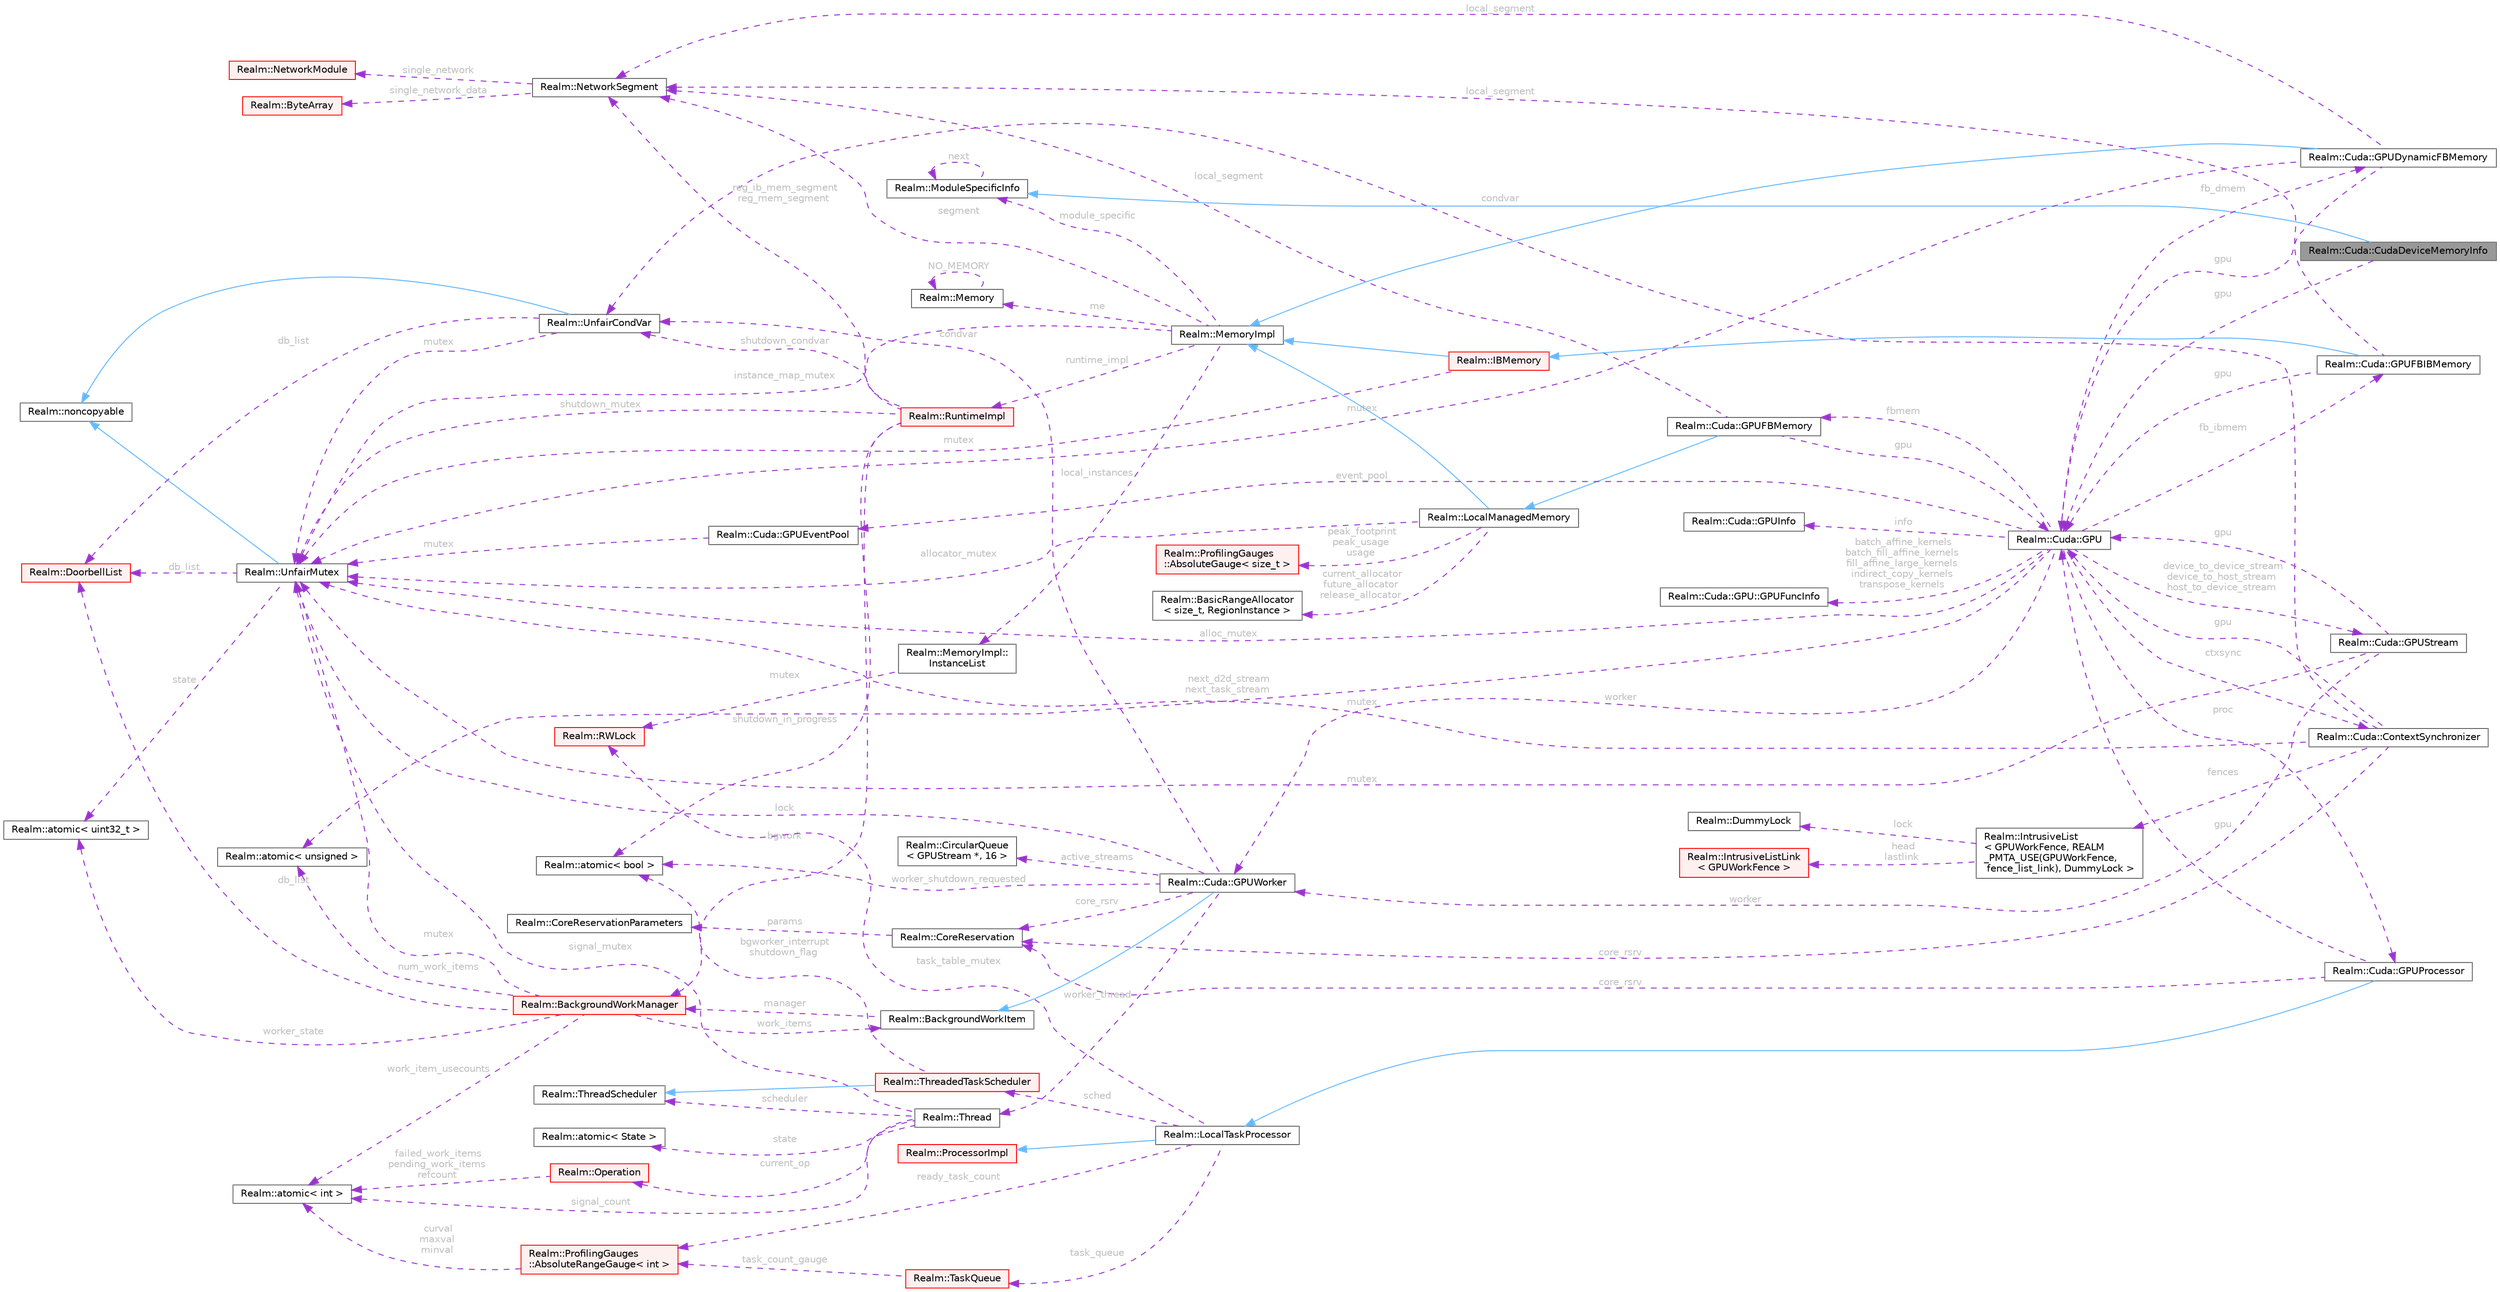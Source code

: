 digraph "Realm::Cuda::CudaDeviceMemoryInfo"
{
 // LATEX_PDF_SIZE
  bgcolor="transparent";
  edge [fontname=Helvetica,fontsize=10,labelfontname=Helvetica,labelfontsize=10];
  node [fontname=Helvetica,fontsize=10,shape=box,height=0.2,width=0.4];
  rankdir="LR";
  Node1 [id="Node000001",label="Realm::Cuda::CudaDeviceMemoryInfo",height=0.2,width=0.4,color="gray40", fillcolor="grey60", style="filled", fontcolor="black",tooltip=" "];
  Node2 -> Node1 [id="edge1_Node000001_Node000002",dir="back",color="steelblue1",style="solid",tooltip=" "];
  Node2 [id="Node000002",label="Realm::ModuleSpecificInfo",height=0.2,width=0.4,color="gray40", fillcolor="white", style="filled",URL="$classRealm_1_1ModuleSpecificInfo.html",tooltip=" "];
  Node2 -> Node2 [id="edge2_Node000002_Node000002",dir="back",color="darkorchid3",style="dashed",tooltip=" ",label=" next",fontcolor="grey" ];
  Node3 -> Node1 [id="edge3_Node000001_Node000003",dir="back",color="darkorchid3",style="dashed",tooltip=" ",label=" gpu",fontcolor="grey" ];
  Node3 [id="Node000003",label="Realm::Cuda::GPU",height=0.2,width=0.4,color="gray40", fillcolor="white", style="filled",URL="$classRealm_1_1Cuda_1_1GPU.html",tooltip=" "];
  Node4 -> Node3 [id="edge4_Node000003_Node000004",dir="back",color="darkorchid3",style="dashed",tooltip=" ",label=" ctxsync",fontcolor="grey" ];
  Node4 [id="Node000004",label="Realm::Cuda::ContextSynchronizer",height=0.2,width=0.4,color="gray40", fillcolor="white", style="filled",URL="$classRealm_1_1Cuda_1_1ContextSynchronizer.html",tooltip=" "];
  Node3 -> Node4 [id="edge5_Node000004_Node000003",dir="back",color="darkorchid3",style="dashed",tooltip=" ",label=" gpu",fontcolor="grey" ];
  Node5 -> Node4 [id="edge6_Node000004_Node000005",dir="back",color="darkorchid3",style="dashed",tooltip=" ",label=" mutex",fontcolor="grey" ];
  Node5 [id="Node000005",label="Realm::UnfairMutex",height=0.2,width=0.4,color="gray40", fillcolor="white", style="filled",URL="$classRealm_1_1UnfairMutex.html",tooltip=" "];
  Node6 -> Node5 [id="edge7_Node000005_Node000006",dir="back",color="steelblue1",style="solid",tooltip=" "];
  Node6 [id="Node000006",label="Realm::noncopyable",height=0.2,width=0.4,color="gray40", fillcolor="white", style="filled",URL="$classRealm_1_1noncopyable.html",tooltip=" "];
  Node7 -> Node5 [id="edge8_Node000005_Node000007",dir="back",color="darkorchid3",style="dashed",tooltip=" ",label=" state",fontcolor="grey" ];
  Node7 [id="Node000007",label="Realm::atomic\< uint32_t \>",height=0.2,width=0.4,color="gray40", fillcolor="white", style="filled",URL="$classRealm_1_1atomic.html",tooltip=" "];
  Node8 -> Node5 [id="edge9_Node000005_Node000008",dir="back",color="darkorchid3",style="dashed",tooltip=" ",label=" db_list",fontcolor="grey" ];
  Node8 [id="Node000008",label="Realm::DoorbellList",height=0.2,width=0.4,color="red", fillcolor="#FFF0F0", style="filled",URL="$classRealm_1_1DoorbellList.html",tooltip=" "];
  Node10 -> Node4 [id="edge10_Node000004_Node000010",dir="back",color="darkorchid3",style="dashed",tooltip=" ",label=" condvar",fontcolor="grey" ];
  Node10 [id="Node000010",label="Realm::UnfairCondVar",height=0.2,width=0.4,color="gray40", fillcolor="white", style="filled",URL="$classRealm_1_1UnfairCondVar.html",tooltip=" "];
  Node6 -> Node10 [id="edge11_Node000010_Node000006",dir="back",color="steelblue1",style="solid",tooltip=" "];
  Node5 -> Node10 [id="edge12_Node000010_Node000005",dir="back",color="darkorchid3",style="dashed",tooltip=" ",label=" mutex",fontcolor="grey" ];
  Node8 -> Node10 [id="edge13_Node000010_Node000008",dir="back",color="darkorchid3",style="dashed",tooltip=" ",label=" db_list",fontcolor="grey" ];
  Node11 -> Node4 [id="edge14_Node000004_Node000011",dir="back",color="darkorchid3",style="dashed",tooltip=" ",label=" fences",fontcolor="grey" ];
  Node11 [id="Node000011",label="Realm::IntrusiveList\l\< GPUWorkFence, REALM\l_PMTA_USE(GPUWorkFence,\l fence_list_link), DummyLock \>",height=0.2,width=0.4,color="gray40", fillcolor="white", style="filled",URL="$classRealm_1_1IntrusiveList.html",tooltip=" "];
  Node12 -> Node11 [id="edge15_Node000011_Node000012",dir="back",color="darkorchid3",style="dashed",tooltip=" ",label=" lock",fontcolor="grey" ];
  Node12 [id="Node000012",label="Realm::DummyLock",height=0.2,width=0.4,color="gray40", fillcolor="white", style="filled",URL="$classRealm_1_1DummyLock.html",tooltip=" "];
  Node13 -> Node11 [id="edge16_Node000011_Node000013",dir="back",color="darkorchid3",style="dashed",tooltip=" ",label=" head\nlastlink",fontcolor="grey" ];
  Node13 [id="Node000013",label="Realm::IntrusiveListLink\l\< GPUWorkFence \>",height=0.2,width=0.4,color="red", fillcolor="#FFF0F0", style="filled",URL="$structRealm_1_1IntrusiveListLink.html",tooltip=" "];
  Node57 -> Node4 [id="edge17_Node000004_Node000057",dir="back",color="darkorchid3",style="dashed",tooltip=" ",label=" core_rsrv",fontcolor="grey" ];
  Node57 [id="Node000057",label="Realm::CoreReservation",height=0.2,width=0.4,color="gray40", fillcolor="white", style="filled",URL="$classRealm_1_1CoreReservation.html",tooltip=" "];
  Node58 -> Node57 [id="edge18_Node000057_Node000058",dir="back",color="darkorchid3",style="dashed",tooltip=" ",label=" params",fontcolor="grey" ];
  Node58 [id="Node000058",label="Realm::CoreReservationParameters",height=0.2,width=0.4,color="gray40", fillcolor="white", style="filled",URL="$classRealm_1_1CoreReservationParameters.html",tooltip=" "];
  Node59 -> Node3 [id="edge19_Node000003_Node000059",dir="back",color="darkorchid3",style="dashed",tooltip=" ",label=" info",fontcolor="grey" ];
  Node59 [id="Node000059",label="Realm::Cuda::GPUInfo",height=0.2,width=0.4,color="gray40", fillcolor="white", style="filled",URL="$structRealm_1_1Cuda_1_1GPUInfo.html",tooltip=" "];
  Node60 -> Node3 [id="edge20_Node000003_Node000060",dir="back",color="darkorchid3",style="dashed",tooltip=" ",label=" worker",fontcolor="grey" ];
  Node60 [id="Node000060",label="Realm::Cuda::GPUWorker",height=0.2,width=0.4,color="gray40", fillcolor="white", style="filled",URL="$classRealm_1_1Cuda_1_1GPUWorker.html",tooltip=" "];
  Node34 -> Node60 [id="edge21_Node000060_Node000034",dir="back",color="steelblue1",style="solid",tooltip=" "];
  Node34 [id="Node000034",label="Realm::BackgroundWorkItem",height=0.2,width=0.4,color="gray40", fillcolor="white", style="filled",URL="$classRealm_1_1BackgroundWorkItem.html",tooltip=" "];
  Node35 -> Node34 [id="edge22_Node000034_Node000035",dir="back",color="darkorchid3",style="dashed",tooltip=" ",label=" manager",fontcolor="grey" ];
  Node35 [id="Node000035",label="Realm::BackgroundWorkManager",height=0.2,width=0.4,color="red", fillcolor="#FFF0F0", style="filled",URL="$classRealm_1_1BackgroundWorkManager.html",tooltip=" "];
  Node5 -> Node35 [id="edge23_Node000035_Node000005",dir="back",color="darkorchid3",style="dashed",tooltip=" ",label=" mutex",fontcolor="grey" ];
  Node37 -> Node35 [id="edge24_Node000035_Node000037",dir="back",color="darkorchid3",style="dashed",tooltip=" ",label=" num_work_items",fontcolor="grey" ];
  Node37 [id="Node000037",label="Realm::atomic\< unsigned \>",height=0.2,width=0.4,color="gray40", fillcolor="white", style="filled",URL="$classRealm_1_1atomic.html",tooltip=" "];
  Node26 -> Node35 [id="edge25_Node000035_Node000026",dir="back",color="darkorchid3",style="dashed",tooltip=" ",label=" work_item_usecounts",fontcolor="grey" ];
  Node26 [id="Node000026",label="Realm::atomic\< int \>",height=0.2,width=0.4,color="gray40", fillcolor="white", style="filled",URL="$classRealm_1_1atomic.html",tooltip=" "];
  Node34 -> Node35 [id="edge26_Node000035_Node000034",dir="back",color="darkorchid3",style="dashed",tooltip=" ",label=" work_items",fontcolor="grey" ];
  Node7 -> Node35 [id="edge27_Node000035_Node000007",dir="back",color="darkorchid3",style="dashed",tooltip=" ",label=" worker_state",fontcolor="grey" ];
  Node8 -> Node35 [id="edge28_Node000035_Node000008",dir="back",color="darkorchid3",style="dashed",tooltip=" ",label=" db_list",fontcolor="grey" ];
  Node5 -> Node60 [id="edge29_Node000060_Node000005",dir="back",color="darkorchid3",style="dashed",tooltip=" ",label=" lock",fontcolor="grey" ];
  Node10 -> Node60 [id="edge30_Node000060_Node000010",dir="back",color="darkorchid3",style="dashed",tooltip=" ",label=" condvar",fontcolor="grey" ];
  Node61 -> Node60 [id="edge31_Node000060_Node000061",dir="back",color="darkorchid3",style="dashed",tooltip=" ",label=" active_streams",fontcolor="grey" ];
  Node61 [id="Node000061",label="Realm::CircularQueue\l\< GPUStream *, 16 \>",height=0.2,width=0.4,color="gray40", fillcolor="white", style="filled",URL="$classRealm_1_1CircularQueue.html",tooltip=" "];
  Node57 -> Node60 [id="edge32_Node000060_Node000057",dir="back",color="darkorchid3",style="dashed",tooltip=" ",label=" core_rsrv",fontcolor="grey" ];
  Node62 -> Node60 [id="edge33_Node000060_Node000062",dir="back",color="darkorchid3",style="dashed",tooltip=" ",label=" worker_thread",fontcolor="grey" ];
  Node62 [id="Node000062",label="Realm::Thread",height=0.2,width=0.4,color="gray40", fillcolor="white", style="filled",URL="$classRealm_1_1Thread.html",tooltip=" "];
  Node63 -> Node62 [id="edge34_Node000062_Node000063",dir="back",color="darkorchid3",style="dashed",tooltip=" ",label=" state",fontcolor="grey" ];
  Node63 [id="Node000063",label="Realm::atomic\< State \>",height=0.2,width=0.4,color="gray40", fillcolor="white", style="filled",URL="$classRealm_1_1atomic.html",tooltip=" "];
  Node64 -> Node62 [id="edge35_Node000062_Node000064",dir="back",color="darkorchid3",style="dashed",tooltip=" ",label=" scheduler",fontcolor="grey" ];
  Node64 [id="Node000064",label="Realm::ThreadScheduler",height=0.2,width=0.4,color="gray40", fillcolor="white", style="filled",URL="$classRealm_1_1ThreadScheduler.html",tooltip=" "];
  Node16 -> Node62 [id="edge36_Node000062_Node000016",dir="back",color="darkorchid3",style="dashed",tooltip=" ",label=" current_op",fontcolor="grey" ];
  Node16 [id="Node000016",label="Realm::Operation",height=0.2,width=0.4,color="red", fillcolor="#FFF0F0", style="filled",URL="$classRealm_1_1Operation.html",tooltip=" "];
  Node26 -> Node16 [id="edge37_Node000016_Node000026",dir="back",color="darkorchid3",style="dashed",tooltip=" ",label=" failed_work_items\npending_work_items\nrefcount",fontcolor="grey" ];
  Node26 -> Node62 [id="edge38_Node000062_Node000026",dir="back",color="darkorchid3",style="dashed",tooltip=" ",label=" signal_count",fontcolor="grey" ];
  Node5 -> Node62 [id="edge39_Node000062_Node000005",dir="back",color="darkorchid3",style="dashed",tooltip=" ",label=" signal_mutex",fontcolor="grey" ];
  Node65 -> Node60 [id="edge40_Node000060_Node000065",dir="back",color="darkorchid3",style="dashed",tooltip=" ",label=" worker_shutdown_requested",fontcolor="grey" ];
  Node65 [id="Node000065",label="Realm::atomic\< bool \>",height=0.2,width=0.4,color="gray40", fillcolor="white", style="filled",URL="$classRealm_1_1atomic.html",tooltip=" "];
  Node66 -> Node3 [id="edge41_Node000003_Node000066",dir="back",color="darkorchid3",style="dashed",tooltip=" ",label=" proc",fontcolor="grey" ];
  Node66 [id="Node000066",label="Realm::Cuda::GPUProcessor",height=0.2,width=0.4,color="gray40", fillcolor="white", style="filled",URL="$classRealm_1_1Cuda_1_1GPUProcessor.html",tooltip=" "];
  Node67 -> Node66 [id="edge42_Node000066_Node000067",dir="back",color="steelblue1",style="solid",tooltip=" "];
  Node67 [id="Node000067",label="Realm::LocalTaskProcessor",height=0.2,width=0.4,color="gray40", fillcolor="white", style="filled",URL="$classRealm_1_1LocalTaskProcessor.html",tooltip=" "];
  Node21 -> Node67 [id="edge43_Node000067_Node000021",dir="back",color="steelblue1",style="solid",tooltip=" "];
  Node21 [id="Node000021",label="Realm::ProcessorImpl",height=0.2,width=0.4,color="red", fillcolor="#FFF0F0", style="filled",URL="$classRealm_1_1ProcessorImpl.html",tooltip=" "];
  Node68 -> Node67 [id="edge44_Node000067_Node000068",dir="back",color="darkorchid3",style="dashed",tooltip=" ",label=" sched",fontcolor="grey" ];
  Node68 [id="Node000068",label="Realm::ThreadedTaskScheduler",height=0.2,width=0.4,color="red", fillcolor="#FFF0F0", style="filled",URL="$classRealm_1_1ThreadedTaskScheduler.html",tooltip=" "];
  Node64 -> Node68 [id="edge45_Node000068_Node000064",dir="back",color="steelblue1",style="solid",tooltip=" "];
  Node65 -> Node68 [id="edge46_Node000068_Node000065",dir="back",color="darkorchid3",style="dashed",tooltip=" ",label=" bgworker_interrupt\nshutdown_flag",fontcolor="grey" ];
  Node88 -> Node67 [id="edge47_Node000067_Node000088",dir="back",color="darkorchid3",style="dashed",tooltip=" ",label=" task_queue",fontcolor="grey" ];
  Node88 [id="Node000088",label="Realm::TaskQueue",height=0.2,width=0.4,color="red", fillcolor="#FFF0F0", style="filled",URL="$classRealm_1_1TaskQueue.html",tooltip=" "];
  Node75 -> Node88 [id="edge48_Node000088_Node000075",dir="back",color="darkorchid3",style="dashed",tooltip=" ",label=" task_count_gauge",fontcolor="grey" ];
  Node75 [id="Node000075",label="Realm::ProfilingGauges\l::AbsoluteRangeGauge\< int \>",height=0.2,width=0.4,color="red", fillcolor="#FFF0F0", style="filled",URL="$classRealm_1_1ProfilingGauges_1_1AbsoluteRangeGauge.html",tooltip=" "];
  Node26 -> Node75 [id="edge49_Node000075_Node000026",dir="back",color="darkorchid3",style="dashed",tooltip=" ",label=" curval\nmaxval\nminval",fontcolor="grey" ];
  Node75 -> Node67 [id="edge50_Node000067_Node000075",dir="back",color="darkorchid3",style="dashed",tooltip=" ",label=" ready_task_count",fontcolor="grey" ];
  Node96 -> Node67 [id="edge51_Node000067_Node000096",dir="back",color="darkorchid3",style="dashed",tooltip=" ",label=" task_table_mutex",fontcolor="grey" ];
  Node96 [id="Node000096",label="Realm::RWLock",height=0.2,width=0.4,color="red", fillcolor="#FFF0F0", style="filled",URL="$classRealm_1_1RWLock.html",tooltip=" "];
  Node3 -> Node66 [id="edge52_Node000066_Node000003",dir="back",color="darkorchid3",style="dashed",tooltip=" ",label=" gpu",fontcolor="grey" ];
  Node57 -> Node66 [id="edge53_Node000066_Node000057",dir="back",color="darkorchid3",style="dashed",tooltip=" ",label=" core_rsrv",fontcolor="grey" ];
  Node99 -> Node3 [id="edge54_Node000003_Node000099",dir="back",color="darkorchid3",style="dashed",tooltip=" ",label=" fbmem",fontcolor="grey" ];
  Node99 [id="Node000099",label="Realm::Cuda::GPUFBMemory",height=0.2,width=0.4,color="gray40", fillcolor="white", style="filled",URL="$classRealm_1_1Cuda_1_1GPUFBMemory.html",tooltip=" "];
  Node100 -> Node99 [id="edge55_Node000099_Node000100",dir="back",color="steelblue1",style="solid",tooltip=" "];
  Node100 [id="Node000100",label="Realm::LocalManagedMemory",height=0.2,width=0.4,color="gray40", fillcolor="white", style="filled",URL="$classRealm_1_1LocalManagedMemory.html",tooltip=" "];
  Node101 -> Node100 [id="edge56_Node000100_Node000101",dir="back",color="steelblue1",style="solid",tooltip=" "];
  Node101 [id="Node000101",label="Realm::MemoryImpl",height=0.2,width=0.4,color="gray40", fillcolor="white", style="filled",URL="$classRealm_1_1MemoryImpl.html",tooltip=" "];
  Node102 -> Node101 [id="edge57_Node000101_Node000102",dir="back",color="darkorchid3",style="dashed",tooltip=" ",label=" me",fontcolor="grey" ];
  Node102 [id="Node000102",label="Realm::Memory",height=0.2,width=0.4,color="gray40", fillcolor="white", style="filled",URL="$classRealm_1_1Memory.html",tooltip=" "];
  Node102 -> Node102 [id="edge58_Node000102_Node000102",dir="back",color="darkorchid3",style="dashed",tooltip=" ",label=" NO_MEMORY",fontcolor="grey" ];
  Node103 -> Node101 [id="edge59_Node000101_Node000103",dir="back",color="darkorchid3",style="dashed",tooltip=" ",label=" segment",fontcolor="grey" ];
  Node103 [id="Node000103",label="Realm::NetworkSegment",height=0.2,width=0.4,color="gray40", fillcolor="white", style="filled",URL="$classRealm_1_1NetworkSegment.html",tooltip=" "];
  Node104 -> Node103 [id="edge60_Node000103_Node000104",dir="back",color="darkorchid3",style="dashed",tooltip=" ",label=" single_network",fontcolor="grey" ];
  Node104 [id="Node000104",label="Realm::NetworkModule",height=0.2,width=0.4,color="red", fillcolor="#FFF0F0", style="filled",URL="$classRealm_1_1NetworkModule.html",tooltip=" "];
  Node48 -> Node103 [id="edge61_Node000103_Node000048",dir="back",color="darkorchid3",style="dashed",tooltip=" ",label=" single_network_data",fontcolor="grey" ];
  Node48 [id="Node000048",label="Realm::ByteArray",height=0.2,width=0.4,color="red", fillcolor="#FFF0F0", style="filled",URL="$classRealm_1_1ByteArray.html",tooltip=" "];
  Node2 -> Node101 [id="edge62_Node000101_Node000002",dir="back",color="darkorchid3",style="dashed",tooltip=" ",label=" module_specific",fontcolor="grey" ];
  Node5 -> Node101 [id="edge63_Node000101_Node000005",dir="back",color="darkorchid3",style="dashed",tooltip=" ",label=" instance_map_mutex",fontcolor="grey" ];
  Node106 -> Node101 [id="edge64_Node000101_Node000106",dir="back",color="darkorchid3",style="dashed",tooltip=" ",label=" local_instances",fontcolor="grey" ];
  Node106 [id="Node000106",label="Realm::MemoryImpl::\lInstanceList",height=0.2,width=0.4,color="gray40", fillcolor="white", style="filled",URL="$structRealm_1_1MemoryImpl_1_1InstanceList.html",tooltip=" "];
  Node96 -> Node106 [id="edge65_Node000106_Node000096",dir="back",color="darkorchid3",style="dashed",tooltip=" ",label=" mutex",fontcolor="grey" ];
  Node107 -> Node101 [id="edge66_Node000101_Node000107",dir="back",color="darkorchid3",style="dashed",tooltip=" ",label=" runtime_impl",fontcolor="grey" ];
  Node107 [id="Node000107",label="Realm::RuntimeImpl",height=0.2,width=0.4,color="red", fillcolor="#FFF0F0", style="filled",URL="$classRealm_1_1RuntimeImpl.html",tooltip=" "];
  Node5 -> Node107 [id="edge67_Node000107_Node000005",dir="back",color="darkorchid3",style="dashed",tooltip=" ",label=" shutdown_mutex",fontcolor="grey" ];
  Node10 -> Node107 [id="edge68_Node000107_Node000010",dir="back",color="darkorchid3",style="dashed",tooltip=" ",label=" shutdown_condvar",fontcolor="grey" ];
  Node65 -> Node107 [id="edge69_Node000107_Node000065",dir="back",color="darkorchid3",style="dashed",tooltip=" ",label=" shutdown_in_progress",fontcolor="grey" ];
  Node35 -> Node107 [id="edge70_Node000107_Node000035",dir="back",color="darkorchid3",style="dashed",tooltip=" ",label=" bgwork",fontcolor="grey" ];
  Node103 -> Node107 [id="edge71_Node000107_Node000103",dir="back",color="darkorchid3",style="dashed",tooltip=" ",label=" reg_ib_mem_segment\nreg_mem_segment",fontcolor="grey" ];
  Node5 -> Node100 [id="edge72_Node000100_Node000005",dir="back",color="darkorchid3",style="dashed",tooltip=" ",label=" allocator_mutex",fontcolor="grey" ];
  Node128 -> Node100 [id="edge73_Node000100_Node000128",dir="back",color="darkorchid3",style="dashed",tooltip=" ",label=" current_allocator\nfuture_allocator\nrelease_allocator",fontcolor="grey" ];
  Node128 [id="Node000128",label="Realm::BasicRangeAllocator\l\< size_t, RegionInstance \>",height=0.2,width=0.4,color="gray40", fillcolor="white", style="filled",URL="$classRealm_1_1BasicRangeAllocator.html",tooltip=" "];
  Node129 -> Node100 [id="edge74_Node000100_Node000129",dir="back",color="darkorchid3",style="dashed",tooltip=" ",label=" peak_footprint\npeak_usage\nusage",fontcolor="grey" ];
  Node129 [id="Node000129",label="Realm::ProfilingGauges\l::AbsoluteGauge\< size_t \>",height=0.2,width=0.4,color="red", fillcolor="#FFF0F0", style="filled",URL="$classRealm_1_1ProfilingGauges_1_1AbsoluteGauge.html",tooltip=" "];
  Node3 -> Node99 [id="edge75_Node000099_Node000003",dir="back",color="darkorchid3",style="dashed",tooltip=" ",label=" gpu",fontcolor="grey" ];
  Node103 -> Node99 [id="edge76_Node000099_Node000103",dir="back",color="darkorchid3",style="dashed",tooltip=" ",label=" local_segment",fontcolor="grey" ];
  Node130 -> Node3 [id="edge77_Node000003_Node000130",dir="back",color="darkorchid3",style="dashed",tooltip=" ",label=" fb_dmem",fontcolor="grey" ];
  Node130 [id="Node000130",label="Realm::Cuda::GPUDynamicFBMemory",height=0.2,width=0.4,color="gray40", fillcolor="white", style="filled",URL="$classRealm_1_1Cuda_1_1GPUDynamicFBMemory.html",tooltip=" "];
  Node101 -> Node130 [id="edge78_Node000130_Node000101",dir="back",color="steelblue1",style="solid",tooltip=" "];
  Node3 -> Node130 [id="edge79_Node000130_Node000003",dir="back",color="darkorchid3",style="dashed",tooltip=" ",label=" gpu",fontcolor="grey" ];
  Node5 -> Node130 [id="edge80_Node000130_Node000005",dir="back",color="darkorchid3",style="dashed",tooltip=" ",label=" mutex",fontcolor="grey" ];
  Node103 -> Node130 [id="edge81_Node000130_Node000103",dir="back",color="darkorchid3",style="dashed",tooltip=" ",label=" local_segment",fontcolor="grey" ];
  Node131 -> Node3 [id="edge82_Node000003_Node000131",dir="back",color="darkorchid3",style="dashed",tooltip=" ",label=" fb_ibmem",fontcolor="grey" ];
  Node131 [id="Node000131",label="Realm::Cuda::GPUFBIBMemory",height=0.2,width=0.4,color="gray40", fillcolor="white", style="filled",URL="$classRealm_1_1Cuda_1_1GPUFBIBMemory.html",tooltip=" "];
  Node132 -> Node131 [id="edge83_Node000131_Node000132",dir="back",color="steelblue1",style="solid",tooltip=" "];
  Node132 [id="Node000132",label="Realm::IBMemory",height=0.2,width=0.4,color="red", fillcolor="#FFF0F0", style="filled",URL="$classRealm_1_1IBMemory.html",tooltip=" "];
  Node101 -> Node132 [id="edge84_Node000132_Node000101",dir="back",color="steelblue1",style="solid",tooltip=" "];
  Node5 -> Node132 [id="edge85_Node000132_Node000005",dir="back",color="darkorchid3",style="dashed",tooltip=" ",label=" mutex",fontcolor="grey" ];
  Node3 -> Node131 [id="edge86_Node000131_Node000003",dir="back",color="darkorchid3",style="dashed",tooltip=" ",label=" gpu",fontcolor="grey" ];
  Node103 -> Node131 [id="edge87_Node000131_Node000103",dir="back",color="darkorchid3",style="dashed",tooltip=" ",label=" local_segment",fontcolor="grey" ];
  Node134 -> Node3 [id="edge88_Node000003_Node000134",dir="back",color="darkorchid3",style="dashed",tooltip=" ",label=" batch_affine_kernels\nbatch_fill_affine_kernels\nfill_affine_large_kernels\nindirect_copy_kernels\ntranspose_kernels",fontcolor="grey" ];
  Node134 [id="Node000134",label="Realm::Cuda::GPU::GPUFuncInfo",height=0.2,width=0.4,color="gray40", fillcolor="white", style="filled",URL="$structRealm_1_1Cuda_1_1GPU_1_1GPUFuncInfo.html",tooltip=" "];
  Node135 -> Node3 [id="edge89_Node000003_Node000135",dir="back",color="darkorchid3",style="dashed",tooltip=" ",label=" device_to_device_stream\ndevice_to_host_stream\nhost_to_device_stream",fontcolor="grey" ];
  Node135 [id="Node000135",label="Realm::Cuda::GPUStream",height=0.2,width=0.4,color="gray40", fillcolor="white", style="filled",URL="$classRealm_1_1Cuda_1_1GPUStream.html",tooltip=" "];
  Node3 -> Node135 [id="edge90_Node000135_Node000003",dir="back",color="darkorchid3",style="dashed",tooltip=" ",label=" gpu",fontcolor="grey" ];
  Node60 -> Node135 [id="edge91_Node000135_Node000060",dir="back",color="darkorchid3",style="dashed",tooltip=" ",label=" worker",fontcolor="grey" ];
  Node5 -> Node135 [id="edge92_Node000135_Node000005",dir="back",color="darkorchid3",style="dashed",tooltip=" ",label=" mutex",fontcolor="grey" ];
  Node37 -> Node3 [id="edge93_Node000003_Node000037",dir="back",color="darkorchid3",style="dashed",tooltip=" ",label=" next_d2d_stream\nnext_task_stream",fontcolor="grey" ];
  Node136 -> Node3 [id="edge94_Node000003_Node000136",dir="back",color="darkorchid3",style="dashed",tooltip=" ",label=" event_pool",fontcolor="grey" ];
  Node136 [id="Node000136",label="Realm::Cuda::GPUEventPool",height=0.2,width=0.4,color="gray40", fillcolor="white", style="filled",URL="$classRealm_1_1Cuda_1_1GPUEventPool.html",tooltip=" "];
  Node5 -> Node136 [id="edge95_Node000136_Node000005",dir="back",color="darkorchid3",style="dashed",tooltip=" ",label=" mutex",fontcolor="grey" ];
  Node5 -> Node3 [id="edge96_Node000003_Node000005",dir="back",color="darkorchid3",style="dashed",tooltip=" ",label=" alloc_mutex",fontcolor="grey" ];
}
